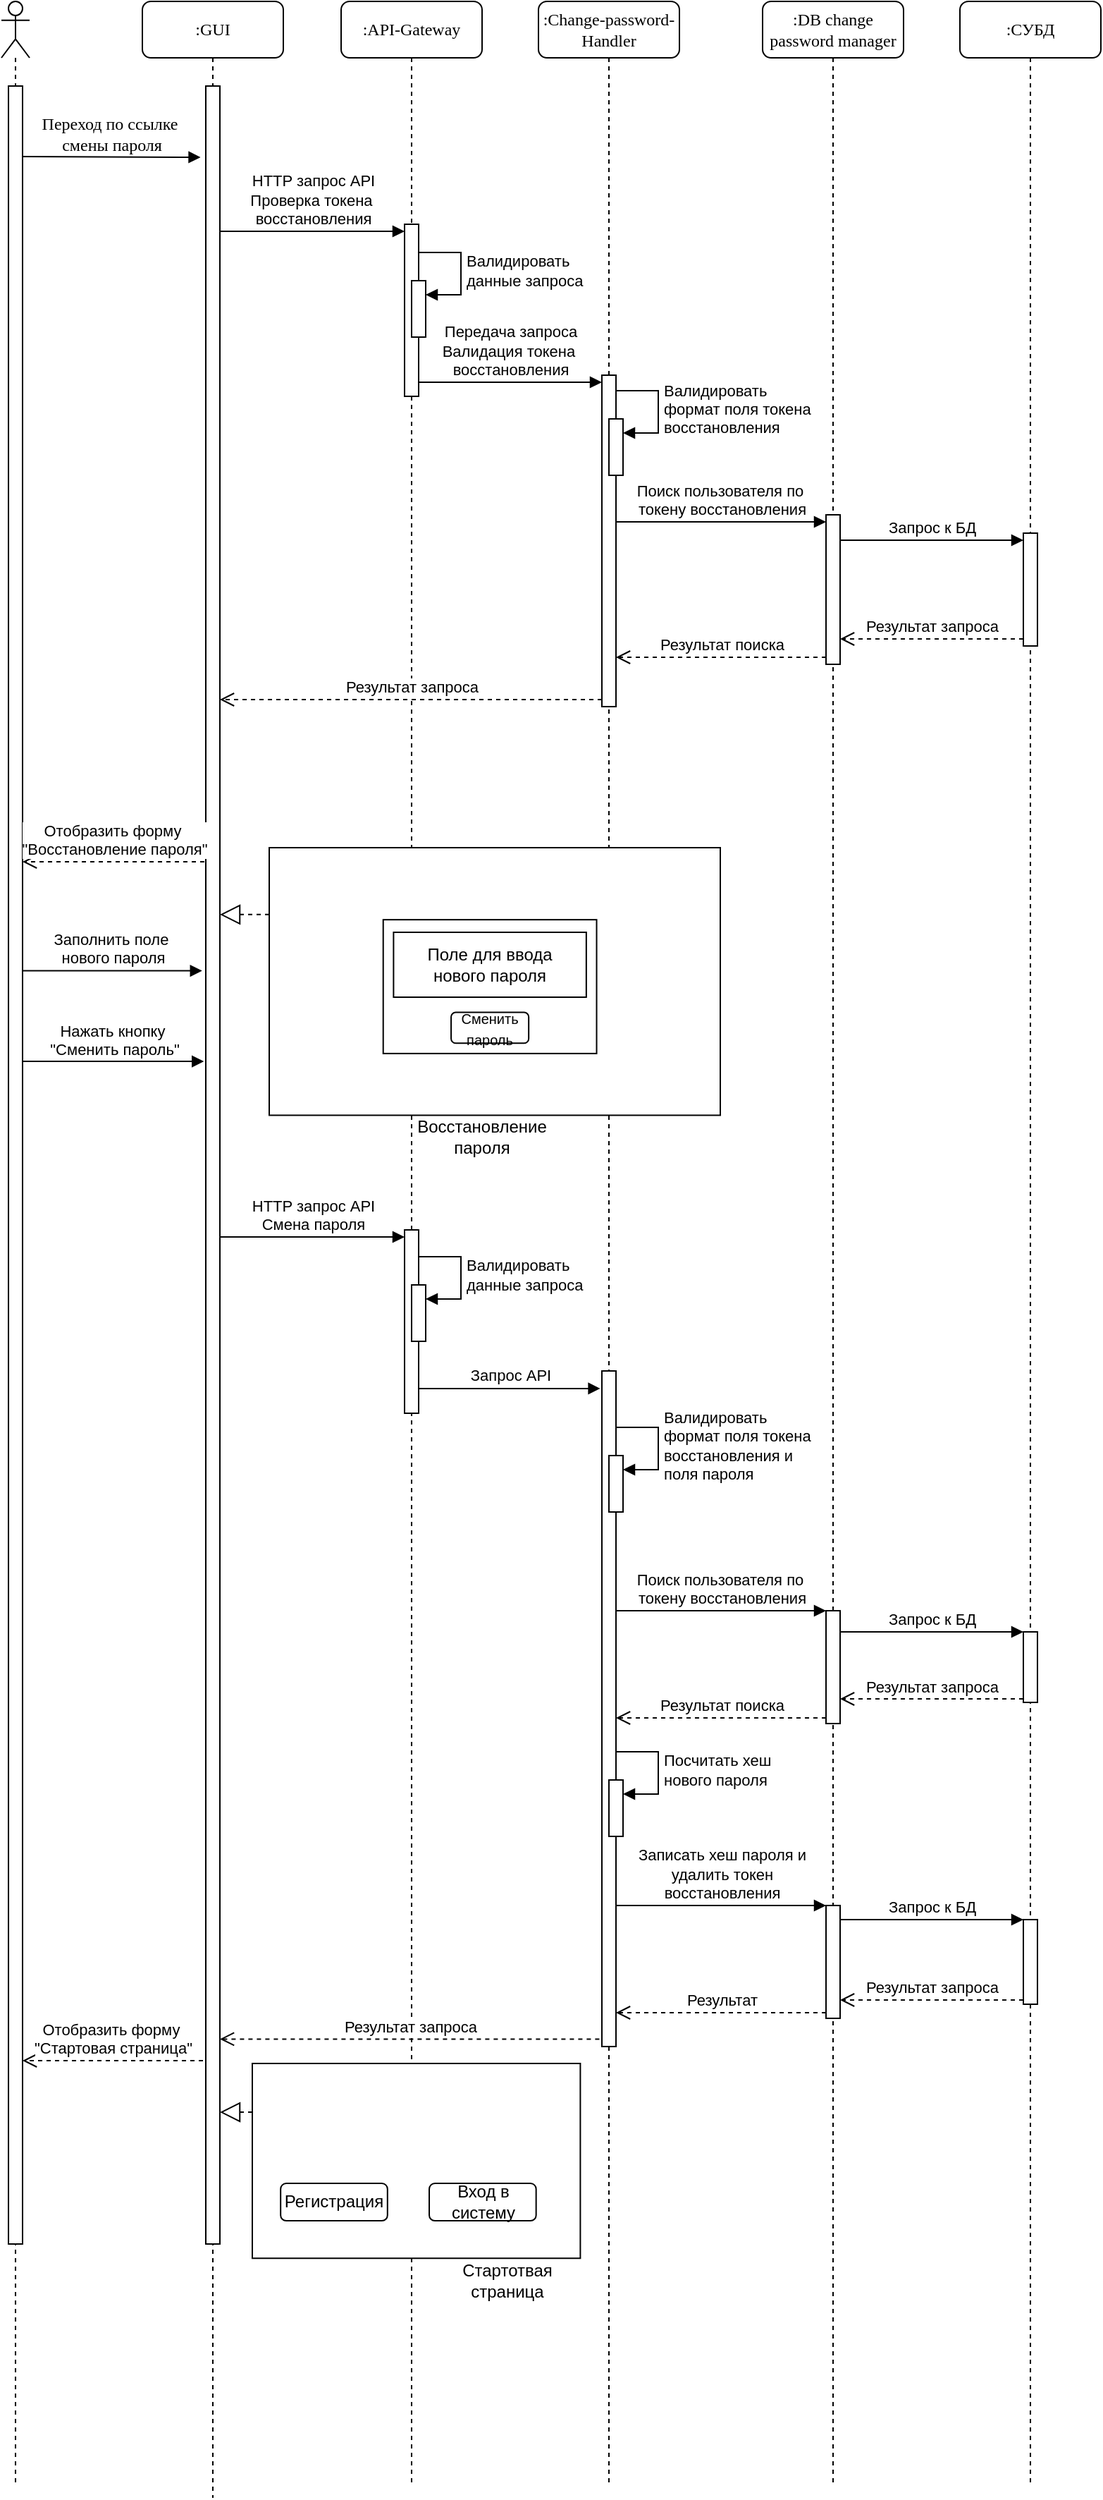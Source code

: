 <mxfile version="23.1.8" type="google">
  <diagram name="Page-1" id="13e1069c-82ec-6db2-03f1-153e76fe0fe0">
    <mxGraphModel grid="1" page="1" gridSize="10" guides="1" tooltips="1" connect="1" arrows="1" fold="1" pageScale="1" pageWidth="1100" pageHeight="850" background="none" math="0" shadow="0">
      <root>
        <mxCell id="0" />
        <mxCell id="1" parent="0" />
        <mxCell id="7baba1c4bc27f4b0-2" value=":GUI" style="shape=umlLifeline;perimeter=lifelinePerimeter;whiteSpace=wrap;html=1;container=1;collapsible=0;recursiveResize=0;outlineConnect=0;rounded=1;shadow=0;comic=0;labelBackgroundColor=none;strokeWidth=1;fontFamily=Verdana;fontSize=12;align=center;" vertex="1" parent="1">
          <mxGeometry x="240" y="80" width="100" height="1770" as="geometry" />
        </mxCell>
        <mxCell id="wwS38SLD4BhZDNM-s97V-25" value="" style="html=1;points=[];perimeter=orthogonalPerimeter;" vertex="1" parent="7baba1c4bc27f4b0-2">
          <mxGeometry x="45" y="60" width="10" height="1530" as="geometry" />
        </mxCell>
        <mxCell id="7baba1c4bc27f4b0-4" value=":API-Gateway" style="shape=umlLifeline;perimeter=lifelinePerimeter;whiteSpace=wrap;html=1;container=1;collapsible=0;recursiveResize=0;outlineConnect=0;rounded=1;shadow=0;comic=0;labelBackgroundColor=none;strokeWidth=1;fontFamily=Verdana;fontSize=12;align=center;" vertex="1" parent="1">
          <mxGeometry x="381" y="80" width="100" height="1760" as="geometry" />
        </mxCell>
        <mxCell id="WZIY-89Z3sl6ZoVQuBjr-1" value="" style="html=1;points=[[0,0,0,0,5],[0,1,0,0,-5],[1,0,0,0,5],[1,1,0,0,-5]];perimeter=orthogonalPerimeter;outlineConnect=0;targetShapes=umlLifeline;portConstraint=eastwest;newEdgeStyle={&quot;curved&quot;:0,&quot;rounded&quot;:0};" vertex="1" parent="7baba1c4bc27f4b0-4">
          <mxGeometry x="45" y="871" width="10" height="130" as="geometry" />
        </mxCell>
        <mxCell id="6TLv_LDRQM8zPzN4MqLn-1" value="" style="html=1;points=[[0,0,0,0,5],[0,1,0,0,-5],[1,0,0,0,5],[1,1,0,0,-5]];perimeter=orthogonalPerimeter;outlineConnect=0;targetShapes=umlLifeline;portConstraint=eastwest;newEdgeStyle={&quot;curved&quot;:0,&quot;rounded&quot;:0};" vertex="1" parent="7baba1c4bc27f4b0-4">
          <mxGeometry x="45" y="158" width="10" height="122" as="geometry" />
        </mxCell>
        <mxCell id="6TLv_LDRQM8zPzN4MqLn-4" value="" style="html=1;points=[[0,0,0,0,5],[0,1,0,0,-5],[1,0,0,0,5],[1,1,0,0,-5]];perimeter=orthogonalPerimeter;outlineConnect=0;targetShapes=umlLifeline;portConstraint=eastwest;newEdgeStyle={&quot;curved&quot;:0,&quot;rounded&quot;:0};" vertex="1" parent="7baba1c4bc27f4b0-4">
          <mxGeometry x="50" y="198" width="10" height="40" as="geometry" />
        </mxCell>
        <mxCell id="6TLv_LDRQM8zPzN4MqLn-5" value="Валидировать&lt;br&gt;данные запроса" style="html=1;align=left;spacingLeft=2;endArrow=block;rounded=0;edgeStyle=orthogonalEdgeStyle;curved=0;rounded=0;" edge="1" parent="7baba1c4bc27f4b0-4" target="6TLv_LDRQM8zPzN4MqLn-4">
          <mxGeometry relative="1" as="geometry">
            <mxPoint x="55" y="178" as="sourcePoint" />
            <Array as="points">
              <mxPoint x="85" y="208" />
            </Array>
          </mxGeometry>
        </mxCell>
        <mxCell id="6TLv_LDRQM8zPzN4MqLn-30" value="" style="html=1;points=[[0,0,0,0,5],[0,1,0,0,-5],[1,0,0,0,5],[1,1,0,0,-5]];perimeter=orthogonalPerimeter;outlineConnect=0;targetShapes=umlLifeline;portConstraint=eastwest;newEdgeStyle={&quot;curved&quot;:0,&quot;rounded&quot;:0};" vertex="1" parent="7baba1c4bc27f4b0-4">
          <mxGeometry x="50" y="910" width="10" height="40" as="geometry" />
        </mxCell>
        <mxCell id="6TLv_LDRQM8zPzN4MqLn-31" value="Валидировать&lt;br&gt;данные запроса" style="html=1;align=left;spacingLeft=2;endArrow=block;rounded=0;edgeStyle=orthogonalEdgeStyle;curved=0;rounded=0;" edge="1" parent="7baba1c4bc27f4b0-4" target="6TLv_LDRQM8zPzN4MqLn-30">
          <mxGeometry relative="1" as="geometry">
            <mxPoint x="55" y="890" as="sourcePoint" />
            <Array as="points">
              <mxPoint x="85" y="920" />
            </Array>
          </mxGeometry>
        </mxCell>
        <mxCell id="7baba1c4bc27f4b0-6" value=":DB change password manager" style="shape=umlLifeline;perimeter=lifelinePerimeter;whiteSpace=wrap;html=1;container=1;collapsible=0;recursiveResize=0;outlineConnect=0;rounded=1;shadow=0;comic=0;labelBackgroundColor=none;strokeWidth=1;fontFamily=Verdana;fontSize=12;align=center;" vertex="1" parent="1">
          <mxGeometry x="680" y="80" width="100" height="1760" as="geometry" />
        </mxCell>
        <mxCell id="wwS38SLD4BhZDNM-s97V-44" value="" style="html=1;points=[];perimeter=orthogonalPerimeter;" vertex="1" parent="7baba1c4bc27f4b0-6">
          <mxGeometry x="45" y="1141" width="10" height="80" as="geometry" />
        </mxCell>
        <mxCell id="wwS38SLD4BhZDNM-s97V-54" value="" style="html=1;points=[];perimeter=orthogonalPerimeter;" vertex="1" parent="7baba1c4bc27f4b0-6">
          <mxGeometry x="45" y="1350" width="10" height="80" as="geometry" />
        </mxCell>
        <mxCell id="6TLv_LDRQM8zPzN4MqLn-14" value="" style="html=1;points=[[0,0,0,0,5],[0,1,0,0,-5],[1,0,0,0,5],[1,1,0,0,-5]];perimeter=orthogonalPerimeter;outlineConnect=0;targetShapes=umlLifeline;portConstraint=eastwest;newEdgeStyle={&quot;curved&quot;:0,&quot;rounded&quot;:0};" vertex="1" parent="7baba1c4bc27f4b0-6">
          <mxGeometry x="45" y="364" width="10" height="106" as="geometry" />
        </mxCell>
        <mxCell id="7baba1c4bc27f4b0-7" value=":СУБД" style="shape=umlLifeline;perimeter=lifelinePerimeter;whiteSpace=wrap;html=1;container=1;collapsible=0;recursiveResize=0;outlineConnect=0;rounded=1;shadow=0;comic=0;labelBackgroundColor=none;strokeWidth=1;fontFamily=Verdana;fontSize=12;align=center;" vertex="1" parent="1">
          <mxGeometry x="820" y="80" width="100" height="1760" as="geometry" />
        </mxCell>
        <mxCell id="wwS38SLD4BhZDNM-s97V-50" value="" style="html=1;points=[];perimeter=orthogonalPerimeter;" vertex="1" parent="7baba1c4bc27f4b0-7">
          <mxGeometry x="45" y="1156" width="10" height="50" as="geometry" />
        </mxCell>
        <mxCell id="wwS38SLD4BhZDNM-s97V-57" value="" style="html=1;points=[];perimeter=orthogonalPerimeter;" vertex="1" parent="7baba1c4bc27f4b0-7">
          <mxGeometry x="45" y="1360" width="10" height="60" as="geometry" />
        </mxCell>
        <mxCell id="6TLv_LDRQM8zPzN4MqLn-17" value="" style="html=1;points=[[0,0,0,0,5],[0,1,0,0,-5],[1,0,0,0,5],[1,1,0,0,-5]];perimeter=orthogonalPerimeter;outlineConnect=0;targetShapes=umlLifeline;portConstraint=eastwest;newEdgeStyle={&quot;curved&quot;:0,&quot;rounded&quot;:0};" vertex="1" parent="7baba1c4bc27f4b0-7">
          <mxGeometry x="45" y="377" width="10" height="80" as="geometry" />
        </mxCell>
        <mxCell id="7baba1c4bc27f4b0-11" value="Переход по ссылке&amp;nbsp;&lt;div&gt;смены пароля&lt;/div&gt;" style="html=1;verticalAlign=bottom;endArrow=block;labelBackgroundColor=none;fontFamily=Verdana;fontSize=12;edgeStyle=elbowEdgeStyle;elbow=vertical;entryX=-0.374;entryY=0.025;entryDx=0;entryDy=0;entryPerimeter=0;" edge="1" parent="1">
          <mxGeometry relative="1" as="geometry">
            <mxPoint x="155" y="190" as="sourcePoint" />
            <mxPoint x="281.26" y="190.5" as="targetPoint" />
          </mxGeometry>
        </mxCell>
        <mxCell id="wwS38SLD4BhZDNM-s97V-5" value="" style="shape=umlLifeline;participant=umlActor;perimeter=lifelinePerimeter;whiteSpace=wrap;html=1;container=1;collapsible=0;recursiveResize=0;verticalAlign=top;spacingTop=36;outlineConnect=0;" vertex="1" parent="1">
          <mxGeometry x="140" y="80" width="20" height="1760" as="geometry" />
        </mxCell>
        <mxCell id="wwS38SLD4BhZDNM-s97V-6" value="" style="html=1;points=[];perimeter=orthogonalPerimeter;" vertex="1" parent="wwS38SLD4BhZDNM-s97V-5">
          <mxGeometry x="5" y="60" width="10" height="1530" as="geometry" />
        </mxCell>
        <mxCell id="wwS38SLD4BhZDNM-s97V-38" value="HTTP запрос API&lt;div&gt;Смена пароля&lt;/div&gt;" style="html=1;verticalAlign=bottom;endArrow=block;entryX=0;entryY=0;rounded=0;entryDx=0;entryDy=5;entryPerimeter=0;" edge="1" parent="1" target="WZIY-89Z3sl6ZoVQuBjr-1">
          <mxGeometry relative="1" as="geometry">
            <mxPoint x="295" y="956" as="sourcePoint" />
          </mxGeometry>
        </mxCell>
        <mxCell id="wwS38SLD4BhZDNM-s97V-39" value="Результат запроса" style="html=1;verticalAlign=bottom;endArrow=open;dashed=1;endSize=8;exitX=-0.18;exitY=0.989;rounded=0;exitDx=0;exitDy=0;exitPerimeter=0;" edge="1" parent="1" source="wwS38SLD4BhZDNM-s97V-37" target="wwS38SLD4BhZDNM-s97V-25">
          <mxGeometry relative="1" as="geometry">
            <mxPoint x="295" y="1754.0" as="targetPoint" />
          </mxGeometry>
        </mxCell>
        <mxCell id="wwS38SLD4BhZDNM-s97V-45" value="Поиск пользователя по&amp;nbsp;&lt;div&gt;токену восстановления&lt;/div&gt;" style="html=1;verticalAlign=bottom;endArrow=block;entryX=0;entryY=0;rounded=0;" edge="1" parent="1" source="wwS38SLD4BhZDNM-s97V-37" target="wwS38SLD4BhZDNM-s97V-44">
          <mxGeometry relative="1" as="geometry">
            <mxPoint x="795" y="1431" as="sourcePoint" />
          </mxGeometry>
        </mxCell>
        <mxCell id="wwS38SLD4BhZDNM-s97V-46" value="Результат поиска" style="html=1;verticalAlign=bottom;endArrow=open;dashed=1;endSize=8;exitX=0;exitY=0.95;rounded=0;" edge="1" parent="1" source="wwS38SLD4BhZDNM-s97V-44" target="wwS38SLD4BhZDNM-s97V-37">
          <mxGeometry relative="1" as="geometry">
            <mxPoint x="795" y="1507" as="targetPoint" />
          </mxGeometry>
        </mxCell>
        <mxCell id="wwS38SLD4BhZDNM-s97V-51" value="Запрос к БД" style="html=1;verticalAlign=bottom;endArrow=block;entryX=0;entryY=0;rounded=0;" edge="1" parent="1" source="wwS38SLD4BhZDNM-s97V-44" target="wwS38SLD4BhZDNM-s97V-50">
          <mxGeometry relative="1" as="geometry">
            <mxPoint x="814" y="1431" as="sourcePoint" />
          </mxGeometry>
        </mxCell>
        <mxCell id="wwS38SLD4BhZDNM-s97V-52" value="Результат запроса" style="html=1;verticalAlign=bottom;endArrow=open;dashed=1;endSize=8;exitX=0;exitY=0.95;rounded=0;" edge="1" parent="1" source="wwS38SLD4BhZDNM-s97V-50" target="wwS38SLD4BhZDNM-s97V-44">
          <mxGeometry relative="1" as="geometry">
            <mxPoint x="814" y="1507" as="targetPoint" />
          </mxGeometry>
        </mxCell>
        <mxCell id="wwS38SLD4BhZDNM-s97V-55" value="&lt;div&gt;Записать хеш пароля и&lt;/div&gt;удалить токен&lt;div&gt;восстановления&lt;/div&gt;" style="html=1;verticalAlign=bottom;endArrow=block;entryX=0;entryY=0;rounded=0;" edge="1" parent="1" source="wwS38SLD4BhZDNM-s97V-37" target="wwS38SLD4BhZDNM-s97V-54">
          <mxGeometry x="-0.001" relative="1" as="geometry">
            <mxPoint x="795" y="1621" as="sourcePoint" />
            <mxPoint as="offset" />
          </mxGeometry>
        </mxCell>
        <mxCell id="wwS38SLD4BhZDNM-s97V-56" value="Результат" style="html=1;verticalAlign=bottom;endArrow=open;dashed=1;endSize=8;exitX=0;exitY=0.95;rounded=0;" edge="1" parent="1" source="wwS38SLD4BhZDNM-s97V-54" target="wwS38SLD4BhZDNM-s97V-37">
          <mxGeometry relative="1" as="geometry">
            <mxPoint x="795" y="1697" as="targetPoint" />
          </mxGeometry>
        </mxCell>
        <mxCell id="wwS38SLD4BhZDNM-s97V-58" value="Запрос к БД" style="html=1;verticalAlign=bottom;endArrow=block;entryX=0;entryY=0;rounded=0;" edge="1" parent="1" source="wwS38SLD4BhZDNM-s97V-54" target="wwS38SLD4BhZDNM-s97V-57">
          <mxGeometry relative="1" as="geometry">
            <mxPoint x="814" y="1621" as="sourcePoint" />
          </mxGeometry>
        </mxCell>
        <mxCell id="wwS38SLD4BhZDNM-s97V-59" value="Результат запроса" style="html=1;verticalAlign=bottom;endArrow=open;dashed=1;endSize=8;exitX=0;exitY=0.95;rounded=0;" edge="1" parent="1" source="wwS38SLD4BhZDNM-s97V-57" target="wwS38SLD4BhZDNM-s97V-54">
          <mxGeometry relative="1" as="geometry">
            <mxPoint x="814" y="1697" as="targetPoint" />
          </mxGeometry>
        </mxCell>
        <mxCell id="wwS38SLD4BhZDNM-s97V-69" value="Отобразить форму&amp;nbsp;&lt;br&gt;&quot;Стартовая страница&quot;" style="html=1;verticalAlign=bottom;endArrow=open;dashed=1;endSize=8;rounded=0;exitX=-0.2;exitY=0.854;exitDx=0;exitDy=0;exitPerimeter=0;" edge="1" parent="1">
          <mxGeometry relative="1" as="geometry">
            <mxPoint x="283.0" y="1540" as="sourcePoint" />
            <mxPoint x="155" y="1540" as="targetPoint" />
          </mxGeometry>
        </mxCell>
        <mxCell id="g-z1oCNefS3xPDmUXuDe-1" value=":Change-password-Handler" style="shape=umlLifeline;perimeter=lifelinePerimeter;whiteSpace=wrap;html=1;container=1;collapsible=0;recursiveResize=0;outlineConnect=0;rounded=1;shadow=0;comic=0;labelBackgroundColor=none;strokeWidth=1;fontFamily=Verdana;fontSize=12;align=center;" vertex="1" parent="1">
          <mxGeometry x="521" y="80" width="100" height="1760" as="geometry" />
        </mxCell>
        <mxCell id="wwS38SLD4BhZDNM-s97V-37" value="" style="html=1;points=[];perimeter=orthogonalPerimeter;" vertex="1" parent="g-z1oCNefS3xPDmUXuDe-1">
          <mxGeometry x="45" y="971" width="10" height="479" as="geometry" />
        </mxCell>
        <mxCell id="WZIY-89Z3sl6ZoVQuBjr-6" value="" style="html=1;points=[[0,0,0,0,5],[0,1,0,0,-5],[1,0,0,0,5],[1,1,0,0,-5]];perimeter=orthogonalPerimeter;outlineConnect=0;targetShapes=umlLifeline;portConstraint=eastwest;newEdgeStyle={&quot;curved&quot;:0,&quot;rounded&quot;:0};" vertex="1" parent="g-z1oCNefS3xPDmUXuDe-1">
          <mxGeometry x="50" y="1261" width="10" height="40" as="geometry" />
        </mxCell>
        <mxCell id="WZIY-89Z3sl6ZoVQuBjr-7" value="Посчитать хеш&amp;nbsp;&lt;div&gt;нового пароля&lt;/div&gt;" style="html=1;align=left;spacingLeft=2;endArrow=block;rounded=0;edgeStyle=orthogonalEdgeStyle;curved=0;rounded=0;" edge="1" parent="g-z1oCNefS3xPDmUXuDe-1" target="WZIY-89Z3sl6ZoVQuBjr-6">
          <mxGeometry relative="1" as="geometry">
            <mxPoint x="55" y="1241" as="sourcePoint" />
            <Array as="points">
              <mxPoint x="85" y="1271" />
            </Array>
          </mxGeometry>
        </mxCell>
        <mxCell id="WZIY-89Z3sl6ZoVQuBjr-8" value="" style="html=1;points=[[0,0,0,0,5],[0,1,0,0,-5],[1,0,0,0,5],[1,1,0,0,-5]];perimeter=orthogonalPerimeter;outlineConnect=0;targetShapes=umlLifeline;portConstraint=eastwest;newEdgeStyle={&quot;curved&quot;:0,&quot;rounded&quot;:0};" vertex="1" parent="g-z1oCNefS3xPDmUXuDe-1">
          <mxGeometry x="50" y="1031" width="10" height="40" as="geometry" />
        </mxCell>
        <mxCell id="WZIY-89Z3sl6ZoVQuBjr-9" value="Валидировать&lt;br style=&quot;border-color: var(--border-color);&quot;&gt;формат поля токена&amp;nbsp;&lt;div&gt;восстановления и&amp;nbsp;&lt;/div&gt;&lt;div&gt;поля пароля&lt;/div&gt;" style="html=1;align=left;spacingLeft=2;endArrow=block;rounded=0;edgeStyle=orthogonalEdgeStyle;curved=0;rounded=0;" edge="1" parent="g-z1oCNefS3xPDmUXuDe-1" target="WZIY-89Z3sl6ZoVQuBjr-8">
          <mxGeometry x="0.012" relative="1" as="geometry">
            <mxPoint x="55" y="1011" as="sourcePoint" />
            <Array as="points">
              <mxPoint x="85" y="1041" />
            </Array>
            <mxPoint as="offset" />
          </mxGeometry>
        </mxCell>
        <mxCell id="6TLv_LDRQM8zPzN4MqLn-9" value="" style="html=1;points=[[0,0,0,0,5],[0,1,0,0,-5],[1,0,0,0,5],[1,1,0,0,-5]];perimeter=orthogonalPerimeter;outlineConnect=0;targetShapes=umlLifeline;portConstraint=eastwest;newEdgeStyle={&quot;curved&quot;:0,&quot;rounded&quot;:0};" vertex="1" parent="g-z1oCNefS3xPDmUXuDe-1">
          <mxGeometry x="45" y="265" width="10" height="235" as="geometry" />
        </mxCell>
        <mxCell id="6TLv_LDRQM8zPzN4MqLn-12" value="" style="html=1;points=[[0,0,0,0,5],[0,1,0,0,-5],[1,0,0,0,5],[1,1,0,0,-5]];perimeter=orthogonalPerimeter;outlineConnect=0;targetShapes=umlLifeline;portConstraint=eastwest;newEdgeStyle={&quot;curved&quot;:0,&quot;rounded&quot;:0};" vertex="1" parent="g-z1oCNefS3xPDmUXuDe-1">
          <mxGeometry x="50" y="296" width="10" height="40" as="geometry" />
        </mxCell>
        <mxCell id="6TLv_LDRQM8zPzN4MqLn-13" value="Валидировать&lt;br style=&quot;border-color: var(--border-color);&quot;&gt;формат поля токена&amp;nbsp;&lt;div&gt;восстановления&lt;/div&gt;" style="html=1;align=left;spacingLeft=2;endArrow=block;rounded=0;edgeStyle=orthogonalEdgeStyle;curved=0;rounded=0;" edge="1" parent="g-z1oCNefS3xPDmUXuDe-1" target="6TLv_LDRQM8zPzN4MqLn-12">
          <mxGeometry relative="1" as="geometry">
            <mxPoint x="55" y="276" as="sourcePoint" />
            <Array as="points">
              <mxPoint x="85" y="306" />
            </Array>
          </mxGeometry>
        </mxCell>
        <mxCell id="g-z1oCNefS3xPDmUXuDe-6" value="Запрос API" style="html=1;verticalAlign=bottom;endArrow=block;entryX=-0.12;entryY=0.026;rounded=0;entryDx=0;entryDy=0;entryPerimeter=0;" edge="1" parent="1" source="WZIY-89Z3sl6ZoVQuBjr-1" target="wwS38SLD4BhZDNM-s97V-37">
          <mxGeometry relative="1" as="geometry">
            <mxPoint x="460" y="1071" as="sourcePoint" />
            <mxPoint x="591" y="1071" as="targetPoint" />
          </mxGeometry>
        </mxCell>
        <mxCell id="g-z1oCNefS3xPDmUXuDe-7" value="" style="group" vertex="1" connectable="0" parent="1">
          <mxGeometry x="318" y="1542" width="242" height="170" as="geometry" />
        </mxCell>
        <mxCell id="g-z1oCNefS3xPDmUXuDe-8" value="" style="rounded=0;whiteSpace=wrap;html=1;" vertex="1" parent="g-z1oCNefS3xPDmUXuDe-7">
          <mxGeometry width="232.702" height="138.125" as="geometry" />
        </mxCell>
        <mxCell id="g-z1oCNefS3xPDmUXuDe-9" value="Стартотвая страница" style="text;html=1;strokeColor=none;fillColor=none;align=center;verticalAlign=middle;whiteSpace=wrap;rounded=0;" vertex="1" parent="g-z1oCNefS3xPDmUXuDe-7">
          <mxGeometry x="136.004" y="145.828" width="90.373" height="15.938" as="geometry" />
        </mxCell>
        <mxCell id="g-z1oCNefS3xPDmUXuDe-10" value="Вход в систему" style="rounded=1;whiteSpace=wrap;html=1;perimeterSpacing=0;" vertex="1" parent="g-z1oCNefS3xPDmUXuDe-7">
          <mxGeometry x="125.519" y="85" width="75.813" height="26.562" as="geometry" />
        </mxCell>
        <mxCell id="g-z1oCNefS3xPDmUXuDe-11" value="Регистрация" style="rounded=1;whiteSpace=wrap;html=1;perimeterSpacing=0;" vertex="1" parent="g-z1oCNefS3xPDmUXuDe-7">
          <mxGeometry x="20.083" y="85" width="75.813" height="26.562" as="geometry" />
        </mxCell>
        <mxCell id="g-z1oCNefS3xPDmUXuDe-30" value="" style="group" connectable="0" vertex="1" parent="1">
          <mxGeometry x="330" y="680" width="320" height="216" as="geometry" />
        </mxCell>
        <mxCell id="g-z1oCNefS3xPDmUXuDe-25" value="v" style="rounded=0;whiteSpace=wrap;html=1;" vertex="1" parent="g-z1oCNefS3xPDmUXuDe-30">
          <mxGeometry width="320" height="189.73" as="geometry" />
        </mxCell>
        <mxCell id="g-z1oCNefS3xPDmUXuDe-26" value="Восстановление пароля" style="text;html=1;strokeColor=none;fillColor=none;align=center;verticalAlign=middle;whiteSpace=wrap;rounded=0;" vertex="1" parent="g-z1oCNefS3xPDmUXuDe-30">
          <mxGeometry x="89.462" y="194.108" width="123.871" height="21.892" as="geometry" />
        </mxCell>
        <mxCell id="g-z1oCNefS3xPDmUXuDe-27" value="" style="rounded=0;whiteSpace=wrap;html=1;" vertex="1" parent="g-z1oCNefS3xPDmUXuDe-30">
          <mxGeometry x="80.86" y="51.081" width="151.398" height="94.865" as="geometry" />
        </mxCell>
        <mxCell id="g-z1oCNefS3xPDmUXuDe-29" value="&lt;font style=&quot;font-size: 10px;&quot;&gt;Сменить пароль&lt;/font&gt;" style="rounded=1;whiteSpace=wrap;html=1;" vertex="1" parent="g-z1oCNefS3xPDmUXuDe-30">
          <mxGeometry x="129.032" y="116.757" width="55.054" height="21.892" as="geometry" />
        </mxCell>
        <mxCell id="6TLv_LDRQM8zPzN4MqLn-36" value="Поле для ввода&lt;div&gt;нового пароля&lt;/div&gt;" style="rounded=0;whiteSpace=wrap;html=1;" vertex="1" parent="g-z1oCNefS3xPDmUXuDe-30">
          <mxGeometry x="88.197" y="60.003" width="136.731" height="46" as="geometry" />
        </mxCell>
        <mxCell id="g-z1oCNefS3xPDmUXuDe-31" value="" style="endArrow=block;dashed=1;endFill=0;endSize=12;html=1;rounded=0;exitX=0;exitY=0.25;exitDx=0;exitDy=0;" edge="1" parent="1" source="g-z1oCNefS3xPDmUXuDe-8" target="wwS38SLD4BhZDNM-s97V-25">
          <mxGeometry width="160" relative="1" as="geometry">
            <mxPoint x="244" y="1596" as="sourcePoint" />
            <mxPoint x="174" y="1596" as="targetPoint" />
          </mxGeometry>
        </mxCell>
        <mxCell id="6TLv_LDRQM8zPzN4MqLn-2" value="HTTP запрос API&lt;div&gt;Проверка токена&amp;nbsp;&lt;/div&gt;&lt;div&gt;восстановления&lt;/div&gt;" style="html=1;verticalAlign=bottom;endArrow=block;curved=0;rounded=0;entryX=0;entryY=0;entryDx=0;entryDy=5;" edge="1" parent="1" source="wwS38SLD4BhZDNM-s97V-25" target="6TLv_LDRQM8zPzN4MqLn-1">
          <mxGeometry relative="1" as="geometry">
            <mxPoint x="356" y="243" as="sourcePoint" />
          </mxGeometry>
        </mxCell>
        <mxCell id="6TLv_LDRQM8zPzN4MqLn-10" value="Передача запроса&lt;div&gt;Валидация токена&amp;nbsp;&lt;/div&gt;&lt;div&gt;восстановления&lt;/div&gt;" style="html=1;verticalAlign=bottom;endArrow=block;curved=0;rounded=0;entryX=0;entryY=0;entryDx=0;entryDy=5;" edge="1" parent="1" source="6TLv_LDRQM8zPzN4MqLn-1" target="6TLv_LDRQM8zPzN4MqLn-9">
          <mxGeometry relative="1" as="geometry">
            <mxPoint x="496" y="350" as="sourcePoint" />
          </mxGeometry>
        </mxCell>
        <mxCell id="6TLv_LDRQM8zPzN4MqLn-11" value="Результат запроса" style="html=1;verticalAlign=bottom;endArrow=open;dashed=1;endSize=8;curved=0;rounded=0;exitX=0;exitY=1;exitDx=0;exitDy=-5;" edge="1" parent="1" source="6TLv_LDRQM8zPzN4MqLn-9" target="wwS38SLD4BhZDNM-s97V-25">
          <mxGeometry relative="1" as="geometry">
            <mxPoint x="320" y="575" as="targetPoint" />
          </mxGeometry>
        </mxCell>
        <mxCell id="6TLv_LDRQM8zPzN4MqLn-16" value="Результат поиска" style="html=1;verticalAlign=bottom;endArrow=open;dashed=1;endSize=8;curved=0;rounded=0;exitX=0;exitY=1;exitDx=0;exitDy=-5;" edge="1" parent="1" source="6TLv_LDRQM8zPzN4MqLn-14" target="6TLv_LDRQM8zPzN4MqLn-9">
          <mxGeometry relative="1" as="geometry">
            <mxPoint x="655" y="519" as="targetPoint" />
          </mxGeometry>
        </mxCell>
        <mxCell id="6TLv_LDRQM8zPzN4MqLn-15" value="Поиск пользователя по&amp;nbsp;&lt;div&gt;токену восстановления&lt;/div&gt;" style="html=1;verticalAlign=bottom;endArrow=block;curved=0;rounded=0;entryX=0;entryY=0;entryDx=0;entryDy=5;" edge="1" parent="1" source="6TLv_LDRQM8zPzN4MqLn-9" target="6TLv_LDRQM8zPzN4MqLn-14">
          <mxGeometry relative="1" as="geometry">
            <mxPoint x="655" y="449" as="sourcePoint" />
          </mxGeometry>
        </mxCell>
        <mxCell id="6TLv_LDRQM8zPzN4MqLn-18" value="Запрос к БД" style="html=1;verticalAlign=bottom;endArrow=block;curved=0;rounded=0;entryX=0;entryY=0;entryDx=0;entryDy=5;" edge="1" parent="1" source="6TLv_LDRQM8zPzN4MqLn-14" target="6TLv_LDRQM8zPzN4MqLn-17">
          <mxGeometry relative="1" as="geometry">
            <mxPoint x="795" y="462" as="sourcePoint" />
          </mxGeometry>
        </mxCell>
        <mxCell id="6TLv_LDRQM8zPzN4MqLn-19" value="Результат запроса" style="html=1;verticalAlign=bottom;endArrow=open;dashed=1;endSize=8;curved=0;rounded=0;exitX=0;exitY=1;exitDx=0;exitDy=-5;" edge="1" parent="1" source="6TLv_LDRQM8zPzN4MqLn-17" target="6TLv_LDRQM8zPzN4MqLn-14">
          <mxGeometry relative="1" as="geometry">
            <mxPoint x="795" y="532" as="targetPoint" />
          </mxGeometry>
        </mxCell>
        <mxCell id="6TLv_LDRQM8zPzN4MqLn-20" value="Отобразить форму&amp;nbsp;&lt;br&gt;&quot;Восстановление пароля&quot;" style="html=1;verticalAlign=bottom;endArrow=open;dashed=1;endSize=8;curved=0;rounded=0;exitX=-0.1;exitY=0.325;exitDx=0;exitDy=0;exitPerimeter=0;" edge="1" parent="1">
          <mxGeometry relative="1" as="geometry">
            <mxPoint x="284" y="690" as="sourcePoint" />
            <mxPoint x="155" y="690" as="targetPoint" />
          </mxGeometry>
        </mxCell>
        <mxCell id="6TLv_LDRQM8zPzN4MqLn-26" value="Заполнить поле&amp;nbsp;&lt;div&gt;нового пароля&lt;/div&gt;" style="html=1;verticalAlign=bottom;endArrow=block;curved=0;rounded=0;entryX=-0.262;entryY=0.41;entryDx=0;entryDy=0;entryPerimeter=0;" edge="1" parent="1" source="wwS38SLD4BhZDNM-s97V-6" target="wwS38SLD4BhZDNM-s97V-25">
          <mxGeometry width="80" relative="1" as="geometry">
            <mxPoint x="190" y="810" as="sourcePoint" />
            <mxPoint x="270" y="810" as="targetPoint" />
          </mxGeometry>
        </mxCell>
        <mxCell id="6TLv_LDRQM8zPzN4MqLn-27" value="Нажать кнопку&amp;nbsp;&lt;div&gt;&quot;Сменить пароль&quot;&lt;/div&gt;" style="html=1;verticalAlign=bottom;endArrow=block;curved=0;rounded=0;entryX=-0.138;entryY=0.452;entryDx=0;entryDy=0;entryPerimeter=0;" edge="1" parent="1" source="wwS38SLD4BhZDNM-s97V-6" target="wwS38SLD4BhZDNM-s97V-25">
          <mxGeometry width="80" relative="1" as="geometry">
            <mxPoint x="190" y="840" as="sourcePoint" />
            <mxPoint x="270" y="840" as="targetPoint" />
          </mxGeometry>
        </mxCell>
        <mxCell id="6TLv_LDRQM8zPzN4MqLn-35" value="" style="endArrow=block;dashed=1;endFill=0;endSize=12;html=1;rounded=0;exitX=0;exitY=0.25;exitDx=0;exitDy=0;" edge="1" parent="1" source="g-z1oCNefS3xPDmUXuDe-25" target="wwS38SLD4BhZDNM-s97V-25">
          <mxGeometry width="160" relative="1" as="geometry">
            <mxPoint x="1470" y="1030" as="sourcePoint" />
            <mxPoint x="289" y="717" as="targetPoint" />
          </mxGeometry>
        </mxCell>
      </root>
    </mxGraphModel>
  </diagram>
</mxfile>
